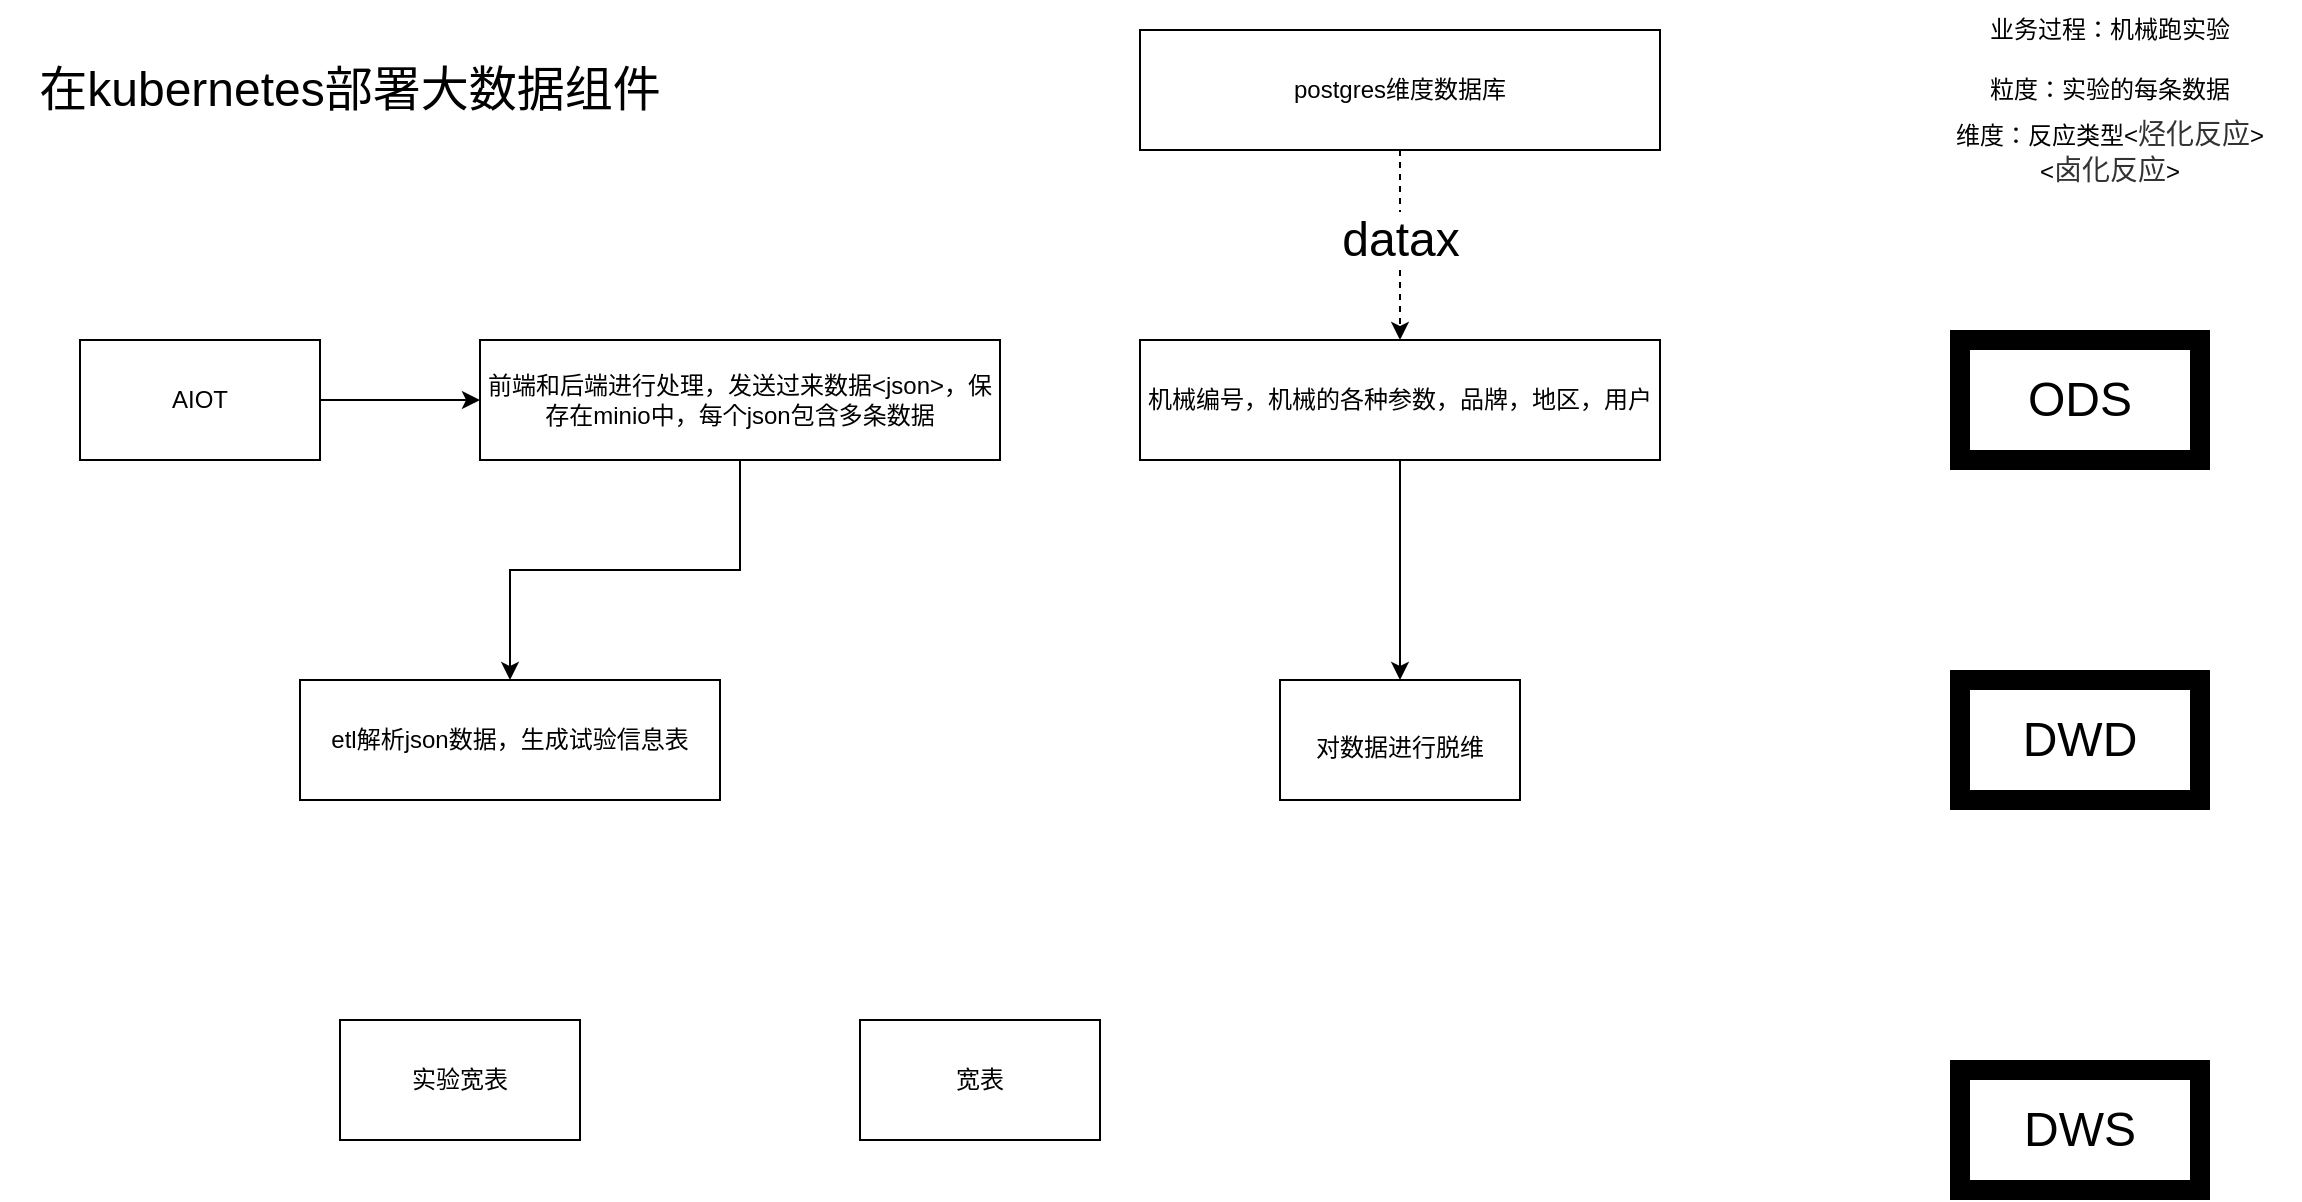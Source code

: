 <mxfile version="20.3.3" type="github">
  <diagram id="z6v2GLwJcr1RVWPMgsSu" name="第 1 页">
    <mxGraphModel dx="2062" dy="1114" grid="1" gridSize="10" guides="1" tooltips="1" connect="1" arrows="1" fold="1" page="1" pageScale="1" pageWidth="827" pageHeight="1169" math="0" shadow="0">
      <root>
        <mxCell id="0" />
        <mxCell id="1" parent="0" />
        <mxCell id="zGq7iu-F4wOOnfH0Mpae-4" value="" style="edgeStyle=orthogonalEdgeStyle;rounded=0;orthogonalLoop=1;jettySize=auto;html=1;fontSize=24;" edge="1" parent="1" source="zGq7iu-F4wOOnfH0Mpae-1" target="zGq7iu-F4wOOnfH0Mpae-3">
          <mxGeometry relative="1" as="geometry" />
        </mxCell>
        <mxCell id="zGq7iu-F4wOOnfH0Mpae-1" value="AIOT" style="rounded=0;whiteSpace=wrap;html=1;" vertex="1" parent="1">
          <mxGeometry x="70" y="190" width="120" height="60" as="geometry" />
        </mxCell>
        <mxCell id="zGq7iu-F4wOOnfH0Mpae-2" value="&lt;font style=&quot;font-size: 24px;&quot;&gt;在kubernetes部署大数据组件&lt;/font&gt;" style="text;html=1;strokeColor=none;fillColor=none;align=center;verticalAlign=middle;whiteSpace=wrap;rounded=0;strokeWidth=10;" vertex="1" parent="1">
          <mxGeometry x="30" y="50" width="350" height="30" as="geometry" />
        </mxCell>
        <mxCell id="zGq7iu-F4wOOnfH0Mpae-6" value="" style="edgeStyle=orthogonalEdgeStyle;rounded=0;orthogonalLoop=1;jettySize=auto;html=1;fontSize=24;" edge="1" parent="1" source="zGq7iu-F4wOOnfH0Mpae-3" target="zGq7iu-F4wOOnfH0Mpae-5">
          <mxGeometry relative="1" as="geometry" />
        </mxCell>
        <mxCell id="zGq7iu-F4wOOnfH0Mpae-3" value="前端和后端进行处理，发送过来数据&amp;lt;json&amp;gt;，保存在minio中，每个json包含多条数据" style="whiteSpace=wrap;html=1;rounded=0;" vertex="1" parent="1">
          <mxGeometry x="270" y="190" width="260" height="60" as="geometry" />
        </mxCell>
        <mxCell id="zGq7iu-F4wOOnfH0Mpae-5" value="etl解析json数据，生成试验信息表" style="whiteSpace=wrap;html=1;rounded=0;" vertex="1" parent="1">
          <mxGeometry x="180" y="360" width="210" height="60" as="geometry" />
        </mxCell>
        <mxCell id="zGq7iu-F4wOOnfH0Mpae-7" value="ODS" style="rounded=0;whiteSpace=wrap;html=1;strokeWidth=10;fontSize=24;" vertex="1" parent="1">
          <mxGeometry x="1010" y="190" width="120" height="60" as="geometry" />
        </mxCell>
        <mxCell id="zGq7iu-F4wOOnfH0Mpae-8" value="DWD" style="rounded=0;whiteSpace=wrap;html=1;strokeWidth=10;fontSize=24;" vertex="1" parent="1">
          <mxGeometry x="1010" y="360" width="120" height="60" as="geometry" />
        </mxCell>
        <mxCell id="zGq7iu-F4wOOnfH0Mpae-17" style="edgeStyle=orthogonalEdgeStyle;rounded=0;orthogonalLoop=1;jettySize=auto;html=1;fontSize=24;entryX=0.5;entryY=0;entryDx=0;entryDy=0;" edge="1" parent="1" source="zGq7iu-F4wOOnfH0Mpae-10" target="zGq7iu-F4wOOnfH0Mpae-18">
          <mxGeometry relative="1" as="geometry">
            <mxPoint x="730" y="350" as="targetPoint" />
          </mxGeometry>
        </mxCell>
        <mxCell id="zGq7iu-F4wOOnfH0Mpae-10" value="机械编号，机械的各种参数，品牌，地区，用户" style="whiteSpace=wrap;html=1;rounded=0;" vertex="1" parent="1">
          <mxGeometry x="600" y="190" width="260" height="60" as="geometry" />
        </mxCell>
        <mxCell id="zGq7iu-F4wOOnfH0Mpae-13" style="edgeStyle=orthogonalEdgeStyle;rounded=0;orthogonalLoop=1;jettySize=auto;html=1;entryX=0.5;entryY=0;entryDx=0;entryDy=0;fontSize=24;dashed=1;" edge="1" parent="1" source="zGq7iu-F4wOOnfH0Mpae-12" target="zGq7iu-F4wOOnfH0Mpae-10">
          <mxGeometry relative="1" as="geometry" />
        </mxCell>
        <mxCell id="zGq7iu-F4wOOnfH0Mpae-15" value="datax" style="edgeLabel;html=1;align=center;verticalAlign=middle;resizable=0;points=[];fontSize=24;" vertex="1" connectable="0" parent="zGq7iu-F4wOOnfH0Mpae-13">
          <mxGeometry x="-0.305" y="-3" relative="1" as="geometry">
            <mxPoint x="3" y="12" as="offset" />
          </mxGeometry>
        </mxCell>
        <mxCell id="zGq7iu-F4wOOnfH0Mpae-12" value="postgres维度数据库" style="whiteSpace=wrap;html=1;rounded=0;" vertex="1" parent="1">
          <mxGeometry x="600" y="35" width="260" height="60" as="geometry" />
        </mxCell>
        <mxCell id="zGq7iu-F4wOOnfH0Mpae-18" value="&lt;font style=&quot;font-size: 12px;&quot;&gt;对数据进行脱维&lt;/font&gt;" style="rounded=0;whiteSpace=wrap;html=1;strokeWidth=1;fontSize=24;" vertex="1" parent="1">
          <mxGeometry x="670" y="360" width="120" height="60" as="geometry" />
        </mxCell>
        <mxCell id="zGq7iu-F4wOOnfH0Mpae-19" value="DWS" style="rounded=0;whiteSpace=wrap;html=1;strokeWidth=10;fontSize=24;" vertex="1" parent="1">
          <mxGeometry x="1010" y="555" width="120" height="60" as="geometry" />
        </mxCell>
        <mxCell id="zGq7iu-F4wOOnfH0Mpae-20" value="业务过程：机械跑实验" style="text;html=1;strokeColor=none;fillColor=none;align=center;verticalAlign=middle;whiteSpace=wrap;rounded=0;strokeWidth=1;fontSize=12;" vertex="1" parent="1">
          <mxGeometry x="990" y="20" width="190" height="30" as="geometry" />
        </mxCell>
        <mxCell id="zGq7iu-F4wOOnfH0Mpae-21" value="粒度：实验的每条数据" style="text;html=1;strokeColor=none;fillColor=none;align=center;verticalAlign=middle;whiteSpace=wrap;rounded=0;strokeWidth=1;fontSize=12;" vertex="1" parent="1">
          <mxGeometry x="990" y="50" width="190" height="30" as="geometry" />
        </mxCell>
        <mxCell id="zGq7iu-F4wOOnfH0Mpae-22" value="维度：反应类型&amp;lt;&lt;span style=&quot;color: rgb(51, 51, 51); font-family: &amp;quot;Helvetica Neue&amp;quot;, Helvetica, Arial, &amp;quot;PingFang SC&amp;quot;, &amp;quot;Hiragino Sans GB&amp;quot;, &amp;quot;Microsoft YaHei&amp;quot;, &amp;quot;WenQuanYi Micro Hei&amp;quot;, sans-serif; font-size: 14px; text-align: start; text-indent: 28px; background-color: rgb(255, 255, 255);&quot;&gt;烃化反应&lt;/span&gt;&amp;gt;&lt;br&gt;&amp;lt;&lt;span style=&quot;color: rgb(51, 51, 51); font-family: &amp;quot;Helvetica Neue&amp;quot;, Helvetica, Arial, &amp;quot;PingFang SC&amp;quot;, &amp;quot;Hiragino Sans GB&amp;quot;, &amp;quot;Microsoft YaHei&amp;quot;, &amp;quot;WenQuanYi Micro Hei&amp;quot;, sans-serif; font-size: 14px; text-align: start; text-indent: 28px; background-color: rgb(255, 255, 255);&quot;&gt;卤化反应&lt;/span&gt;&amp;gt;" style="text;html=1;strokeColor=none;fillColor=none;align=center;verticalAlign=middle;whiteSpace=wrap;rounded=0;strokeWidth=1;fontSize=12;" vertex="1" parent="1">
          <mxGeometry x="990" y="80" width="190" height="30" as="geometry" />
        </mxCell>
        <mxCell id="zGq7iu-F4wOOnfH0Mpae-23" value="实验宽表" style="rounded=0;whiteSpace=wrap;html=1;strokeWidth=1;fontSize=12;" vertex="1" parent="1">
          <mxGeometry x="200" y="530" width="120" height="60" as="geometry" />
        </mxCell>
        <mxCell id="zGq7iu-F4wOOnfH0Mpae-24" value="宽表" style="rounded=0;whiteSpace=wrap;html=1;strokeWidth=1;fontSize=12;" vertex="1" parent="1">
          <mxGeometry x="460" y="530" width="120" height="60" as="geometry" />
        </mxCell>
      </root>
    </mxGraphModel>
  </diagram>
</mxfile>
